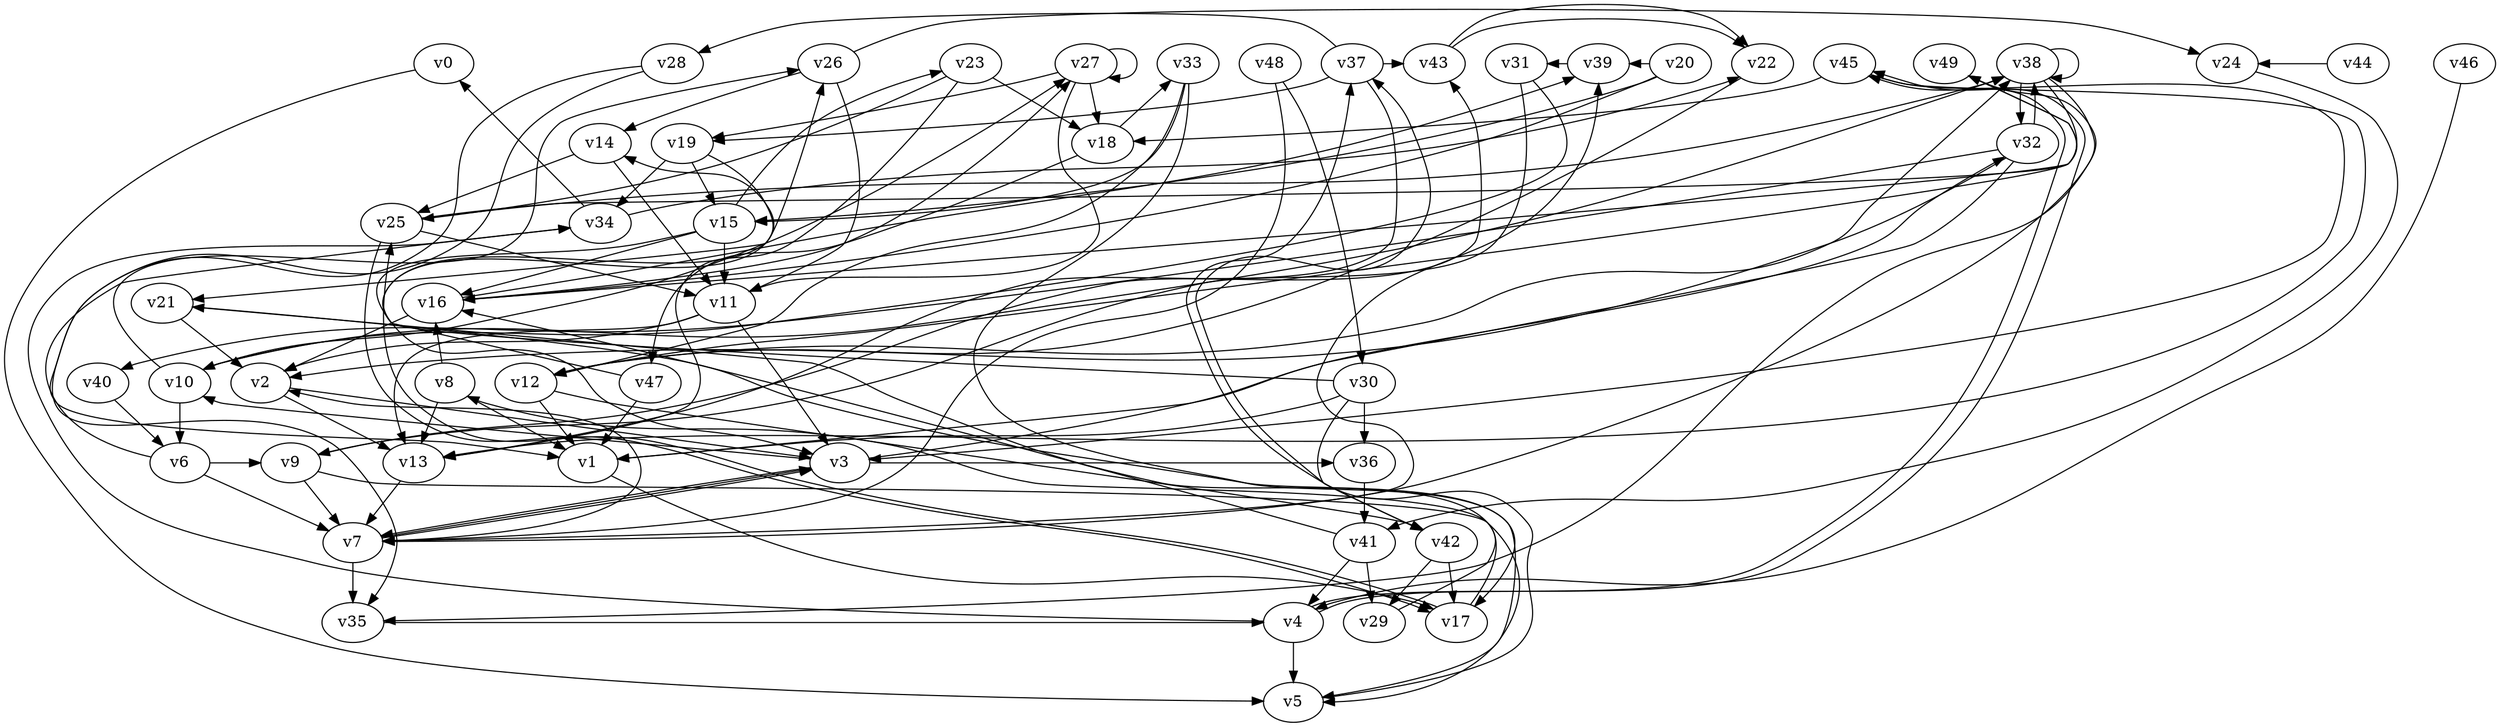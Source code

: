 // Benchmark game 73 - 50 vertices
digraph G {
    v0 [name="v0", player=0];
    v1 [name="v1", player=1, target=1];
    v2 [name="v2", player=0];
    v3 [name="v3", player=1];
    v4 [name="v4", player=1];
    v5 [name="v5", player=0, target=1];
    v6 [name="v6", player=0];
    v7 [name="v7", player=1];
    v8 [name="v8", player=1];
    v9 [name="v9", player=0, target=1];
    v10 [name="v10", player=0, target=1];
    v11 [name="v11", player=0];
    v12 [name="v12", player=0];
    v13 [name="v13", player=0];
    v14 [name="v14", player=0];
    v15 [name="v15", player=0];
    v16 [name="v16", player=1];
    v17 [name="v17", player=1];
    v18 [name="v18", player=0];
    v19 [name="v19", player=0];
    v20 [name="v20", player=0];
    v21 [name="v21", player=0];
    v22 [name="v22", player=0, target=1];
    v23 [name="v23", player=1];
    v24 [name="v24", player=1];
    v25 [name="v25", player=1];
    v26 [name="v26", player=1];
    v27 [name="v27", player=1];
    v28 [name="v28", player=0];
    v29 [name="v29", player=1];
    v30 [name="v30", player=1];
    v31 [name="v31", player=0];
    v32 [name="v32", player=0];
    v33 [name="v33", player=1];
    v34 [name="v34", player=0];
    v35 [name="v35", player=0];
    v36 [name="v36", player=0, target=1];
    v37 [name="v37", player=0, target=1];
    v38 [name="v38", player=1];
    v39 [name="v39", player=1];
    v40 [name="v40", player=0];
    v41 [name="v41", player=1, target=1];
    v42 [name="v42", player=0];
    v43 [name="v43", player=1];
    v44 [name="v44", player=0];
    v45 [name="v45", player=1];
    v46 [name="v46", player=0];
    v47 [name="v47", player=1];
    v48 [name="v48", player=0];
    v49 [name="v49", player=0, target=1];

    v0 -> v5 [constraint="time == 15"];
    v1 -> v17 [constraint="time % 6 == 1"];
    v2 -> v3 [constraint="time % 3 == 0"];
    v3 -> v36 [constraint="time == 15"];
    v4 -> v5;
    v5 -> v37 [constraint="time == 19"];
    v6 -> v7;
    v7 -> v3 [constraint="time % 3 == 0"];
    v8 -> v13;
    v9 -> v43 [constraint="time <= 19"];
    v10 -> v26 [constraint="time == 4"];
    v11 -> v3;
    v12 -> v49 [constraint="time >= 2"];
    v13 -> v7;
    v14 -> v25;
    v15 -> v11;
    v16 -> v39 [constraint="time >= 8"];
    v17 -> v8 [constraint="time >= 11"];
    v18 -> v47 [constraint="time <= 19"];
    v19 -> v15;
    v20 -> v39 [constraint="time >= 4"];
    v21 -> v2;
    v22 -> v12 [constraint="time == 10"];
    v23 -> v13 [constraint="time % 3 == 1"];
    v24 -> v41 [constraint="time <= 14"];
    v25 -> v49 [constraint="time % 3 == 1"];
    v26 -> v11;
    v27 -> v18;
    v28 -> v35 [constraint="time % 6 == 1"];
    v29 -> v21 [constraint="time <= 23"];
    v30 -> v42 [constraint="time == 4"];
    v31 -> v9 [constraint="time % 5 == 1"];
    v32 -> v1 [constraint="time >= 10"];
    v33 -> v12 [constraint="time >= 6"];
    v34 -> v22 [constraint="time >= 14"];
    v35 -> v4 [constraint="time >= 12"];
    v36 -> v41;
    v37 -> v13 [constraint="time >= 10"];
    v38 -> v38 [constraint="time == 18"];
    v39 -> v31 [constraint="time >= 13"];
    v40 -> v6;
    v41 -> v29;
    v42 -> v17;
    v43 -> v22 [constraint="time % 6 == 2"];
    v44 -> v24 [constraint="time == 4"];
    v45 -> v13 [constraint="time >= 5"];
    v46 -> v4 [constraint="time <= 9"];
    v47 -> v1;
    v48 -> v30 [constraint="time <= 18"];
    v49 -> v7 [constraint="time == 5"];
    v30 -> v14 [constraint="time % 4 == 0"];
    v10 -> v38 [constraint="time % 5 == 0"];
    v27 -> v27 [constraint="time <= 5"];
    v26 -> v14;
    v18 -> v33 [constraint="time % 2 == 1"];
    v20 -> v16 [constraint="(time % 4 == 0) || (time % 3 == 2)"];
    v45 -> v18;
    v3 -> v7;
    v23 -> v25 [constraint="(time >= 8) && (time <= 20)"];
    v27 -> v19 [constraint="time % 4 == 3"];
    v37 -> v43 [constraint="time >= 6"];
    v23 -> v18 [constraint="time == 5"];
    v15 -> v16 [constraint="time == 3"];
    v8 -> v16 [constraint="time == 0"];
    v7 -> v2 [constraint="time % 2 == 0"];
    v2 -> v13;
    v47 -> v26 [constraint="time % 2 == 1"];
    v25 -> v17 [constraint="time >= 2"];
    v31 -> v10 [constraint="time == 1"];
    v34 -> v0 [constraint="time % 4 == 3"];
    v6 -> v9 [constraint="time % 2 == 1"];
    v45 -> v3 [constraint="time == 6"];
    v32 -> v2 [constraint="time == 3"];
    v15 -> v3 [constraint="time == 7"];
    v21 -> v5 [constraint="(time >= 5) && (time <= 20)"];
    v33 -> v17 [constraint="time == 6"];
    v25 -> v11;
    v12 -> v1;
    v27 -> v11 [constraint="time == 16"];
    v43 -> v22 [constraint="time == 13"];
    v38 -> v16 [constraint="time == 6"];
    v7 -> v35;
    v12 -> v42 [constraint="time >= 13"];
    v12 -> v38 [constraint="time == 14"];
    v16 -> v27 [constraint="time <= 18"];
    v9 -> v5 [constraint="time == 2"];
    v33 -> v15 [constraint="time >= 12"];
    v30 -> v1;
    v17 -> v25 [constraint="time == 3"];
    v19 -> v21 [constraint="time % 2 == 0"];
    v7 -> v3 [constraint="time == 15"];
    v42 -> v29;
    v16 -> v2;
    v41 -> v16 [constraint="time % 6 == 4"];
    v4 -> v45 [constraint="time % 4 == 0"];
    v20 -> v15 [constraint="time % 2 == 1"];
    v11 -> v2;
    v38 -> v32;
    v37 -> v19 [constraint="time % 6 == 3"];
    v25 -> v38 [constraint="time % 5 == 1"];
    v41 -> v4;
    v37 -> v28 [constraint="time % 5 == 3"];
    v38 -> v35 [constraint="time >= 2"];
    v26 -> v24 [constraint="(time % 3 == 1) || (time % 3 == 1)"];
    v30 -> v36;
    v14 -> v11 [constraint="time >= 7"];
    v11 -> v13 [constraint="time >= 9"];
    v42 -> v37 [constraint="time % 6 == 4"];
    v7 -> v39 [constraint="time == 0"];
    v4 -> v45 [constraint="time >= 5"];
    v10 -> v27 [constraint="time >= 11"];
    v8 -> v1;
    v3 -> v32 [constraint="time == 17"];
    v10 -> v6;
    v3 -> v10 [constraint="time % 2 == 1"];
    v6 -> v34 [constraint="time <= 7"];
    v15 -> v23 [constraint="time % 6 == 4"];
    v32 -> v38 [constraint="time % 6 == 3"];
    v9 -> v7;
    v28 -> v1 [constraint="time >= 9"];
    v32 -> v40 [constraint="time % 4 == 0"];
    v4 -> v34 [constraint="time <= 13"];
    v19 -> v34;
    v48 -> v7 [constraint="time == 11"];
}
